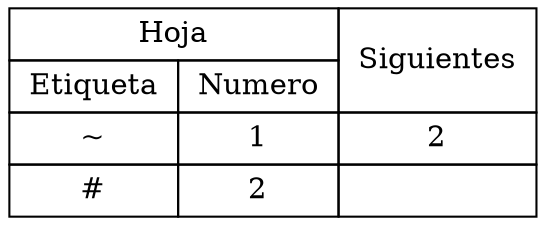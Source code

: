 digraph{
tablaSiguientes[shape=none; margin=0, label = <
<TABLE BORDER = "0" CELLBORDER = "1" CELLSPACING = "0" CELLPADDING = "4"><TR>
<TD COLSPAN = "2"> Hoja </TD>
<TD ROWSPAN = "2"> Siguientes </TD>
</TR>
<TR>
<TD> Etiqueta </TD>
<TD> Numero </TD>
</TR>
<TR>
<TD> ~ </TD>
<TD> 1 </TD>
<TD> 2 </TD>
</TR>
<TR>
<TD> # </TD>
<TD> 2 </TD>
<TD>  </TD>
</TR>
</TABLE>
>];
}